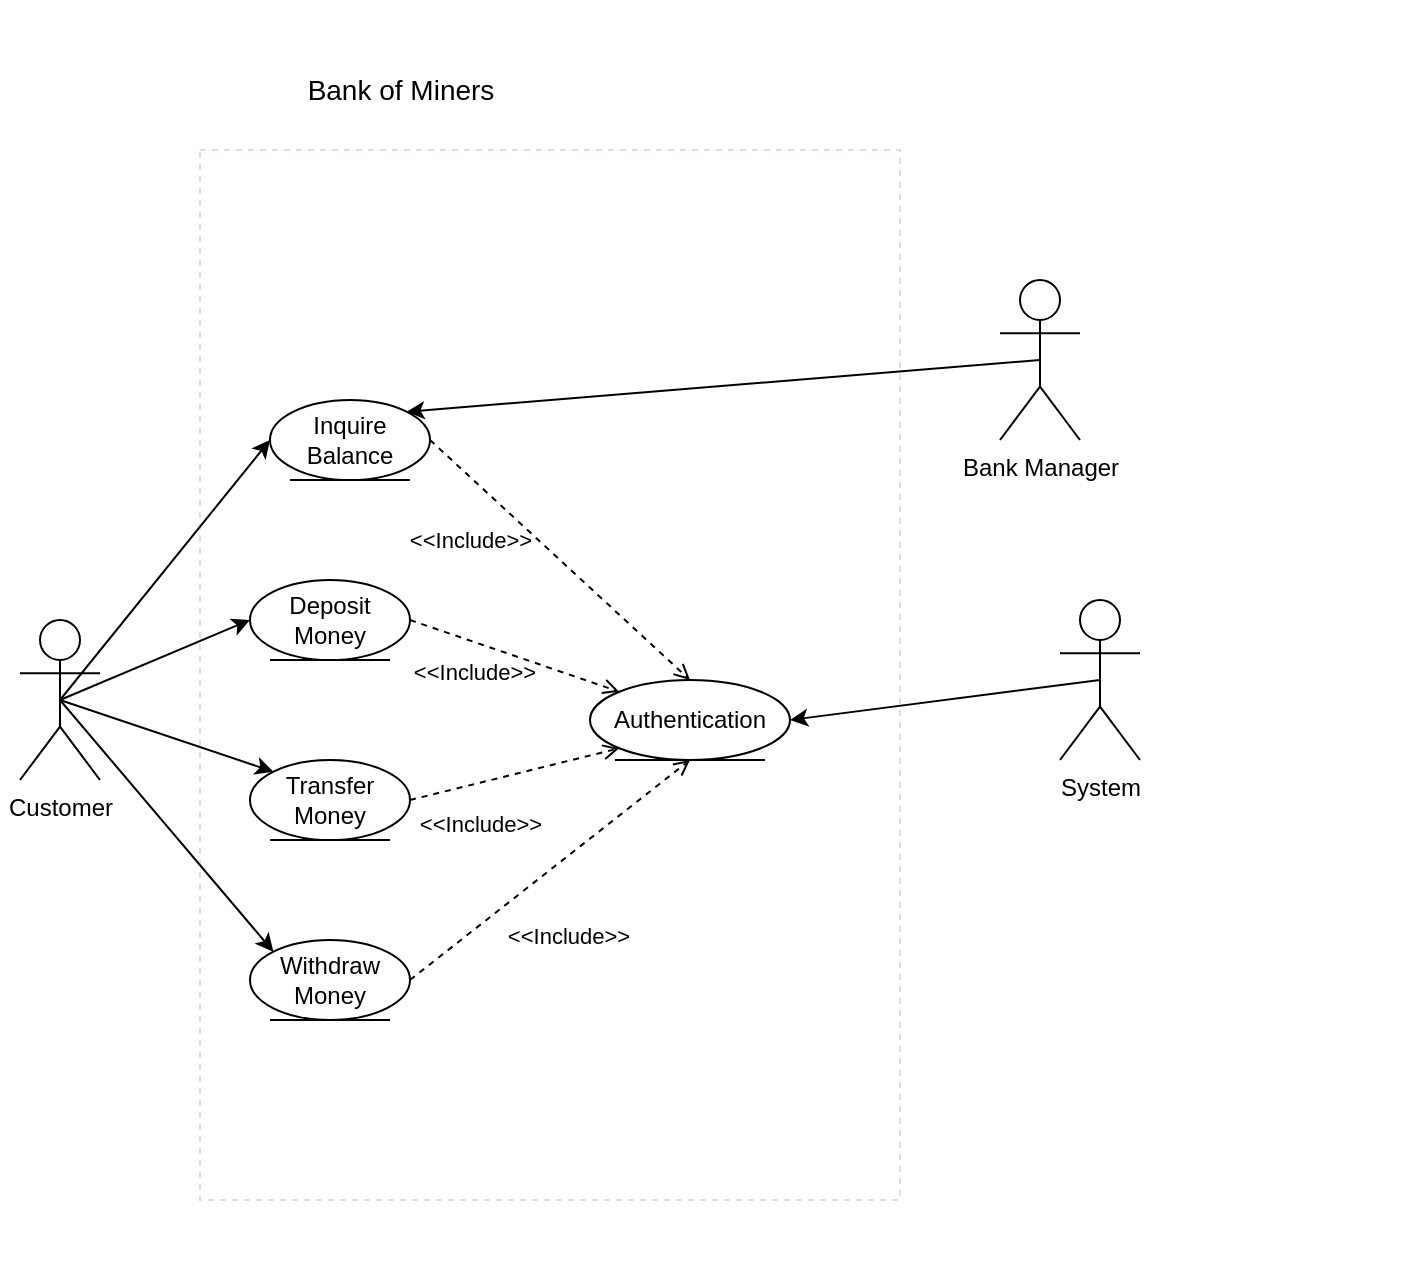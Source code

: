 <mxfile>
    <diagram id="kZj5woIK-zTp7_ELGvFs" name="Page-1">
        <mxGraphModel dx="799" dy="646" grid="1" gridSize="10" guides="1" tooltips="1" connect="1" arrows="1" fold="1" page="1" pageScale="1" pageWidth="850" pageHeight="1100" background="none" math="0" shadow="0">
            <root>
                <mxCell id="0"/>
                <mxCell id="1" parent="0"/>
                <mxCell id="38" value="" style="whiteSpace=wrap;html=1;glass=0;rounded=0;strokeColor=none;labelBackgroundColor=none;" vertex="1" parent="1">
                    <mxGeometry x="30" y="100" width="700" height="630" as="geometry"/>
                </mxCell>
                <mxCell id="39" value="" style="whiteSpace=wrap;html=1;rounded=0;glass=0;dashed=1;strokeColor=#ecdada;" vertex="1" parent="1">
                    <mxGeometry x="130" y="175" width="350" height="525" as="geometry"/>
                </mxCell>
                <mxCell id="17" style="edgeStyle=none;html=1;exitX=0.5;exitY=0.5;exitDx=0;exitDy=0;exitPerimeter=0;entryX=0;entryY=0.5;entryDx=0;entryDy=0;" parent="1" source="6" target="20" edge="1">
                    <mxGeometry relative="1" as="geometry"/>
                </mxCell>
                <mxCell id="6" value="Customer" style="shape=umlActor;verticalLabelPosition=bottom;verticalAlign=top;html=1;" parent="1" vertex="1">
                    <mxGeometry x="40" y="410" width="40" height="80" as="geometry"/>
                </mxCell>
                <mxCell id="7" value="Bank Manager" style="shape=umlActor;verticalLabelPosition=bottom;verticalAlign=top;html=1;" parent="1" vertex="1">
                    <mxGeometry x="530" y="240" width="40" height="80" as="geometry"/>
                </mxCell>
                <mxCell id="8" value="System" style="shape=umlActor;verticalLabelPosition=bottom;verticalAlign=top;html=1;" parent="1" vertex="1">
                    <mxGeometry x="560" y="400" width="40" height="80" as="geometry"/>
                </mxCell>
                <mxCell id="10" value="Transfer Money" style="ellipse;shape=umlEntity;whiteSpace=wrap;html=1;" parent="1" vertex="1">
                    <mxGeometry x="155" y="480" width="80" height="40" as="geometry"/>
                </mxCell>
                <mxCell id="18" style="edgeStyle=none;html=1;exitX=0.5;exitY=0.5;exitDx=0;exitDy=0;exitPerimeter=0;entryX=1;entryY=0;entryDx=0;entryDy=0;" parent="1" source="7" target="11" edge="1">
                    <mxGeometry relative="1" as="geometry">
                        <mxPoint x="270" y="385" as="targetPoint"/>
                    </mxGeometry>
                </mxCell>
                <mxCell id="11" value="Inquire Balance" style="ellipse;shape=umlEntity;whiteSpace=wrap;html=1;" parent="1" vertex="1">
                    <mxGeometry x="165" y="300" width="80" height="40" as="geometry"/>
                </mxCell>
                <mxCell id="21" style="edgeStyle=none;html=1;exitX=0.5;exitY=0.5;exitDx=0;exitDy=0;entryX=0;entryY=0;entryDx=0;entryDy=0;exitPerimeter=0;" parent="1" source="6" target="19" edge="1">
                    <mxGeometry relative="1" as="geometry"/>
                </mxCell>
                <mxCell id="25" style="edgeStyle=none;html=1;entryX=1;entryY=0.5;entryDx=0;entryDy=0;exitX=0.5;exitY=0.5;exitDx=0;exitDy=0;exitPerimeter=0;" parent="1" source="8" target="13" edge="1">
                    <mxGeometry relative="1" as="geometry">
                        <mxPoint x="600" y="560" as="sourcePoint"/>
                        <mxPoint x="550.0" y="450.0" as="targetPoint"/>
                        <Array as="points"/>
                    </mxGeometry>
                </mxCell>
                <mxCell id="13" value="Authentication" style="ellipse;shape=umlEntity;whiteSpace=wrap;html=1;" parent="1" vertex="1">
                    <mxGeometry x="325" y="440" width="100" height="40" as="geometry"/>
                </mxCell>
                <mxCell id="19" value="Withdraw Money" style="ellipse;shape=umlEntity;whiteSpace=wrap;html=1;" parent="1" vertex="1">
                    <mxGeometry x="155" y="570" width="80" height="40" as="geometry"/>
                </mxCell>
                <mxCell id="20" value="Deposit Money" style="ellipse;shape=umlEntity;whiteSpace=wrap;html=1;" parent="1" vertex="1">
                    <mxGeometry x="155" y="390" width="80" height="40" as="geometry"/>
                </mxCell>
                <mxCell id="27" style="edgeStyle=none;html=1;exitX=0.5;exitY=0.5;exitDx=0;exitDy=0;exitPerimeter=0;entryX=0;entryY=0.5;entryDx=0;entryDy=0;" edge="1" parent="1" source="6" target="11">
                    <mxGeometry relative="1" as="geometry">
                        <mxPoint x="425" y="329.5" as="sourcePoint"/>
                        <mxPoint x="180" y="329.5" as="targetPoint"/>
                    </mxGeometry>
                </mxCell>
                <mxCell id="30" style="edgeStyle=none;html=1;exitX=0.5;exitY=0.5;exitDx=0;exitDy=0;entryX=0;entryY=0;entryDx=0;entryDy=0;exitPerimeter=0;" edge="1" parent="1" source="6" target="10">
                    <mxGeometry relative="1" as="geometry">
                        <mxPoint x="260" y="420" as="sourcePoint"/>
                        <mxPoint x="366.716" y="425.858" as="targetPoint"/>
                        <Array as="points"/>
                    </mxGeometry>
                </mxCell>
                <mxCell id="50" value="&lt;font style=&quot;font-size: 14px;&quot;&gt;Bank of Miners&lt;/font&gt;" style="text;html=1;align=center;verticalAlign=middle;resizable=0;points=[];autosize=1.5;strokeColor=none;fillColor=none;" vertex="1" parent="1">
                    <mxGeometry x="180" y="130" width="100" height="30" as="geometry"/>
                </mxCell>
                <mxCell id="55" value="&amp;lt;&amp;lt;Include&amp;gt;&amp;gt;" style="html=1;verticalAlign=bottom;labelBackgroundColor=none;endArrow=open;endFill=0;dashed=1;exitX=1;exitY=0.5;exitDx=0;exitDy=0;entryX=0;entryY=1;entryDx=0;entryDy=0;" edge="1" parent="1" source="10" target="13">
                    <mxGeometry x="-0.473" y="-29" width="160" relative="1" as="geometry">
                        <mxPoint x="270" y="550" as="sourcePoint"/>
                        <mxPoint x="360.0" y="550" as="targetPoint"/>
                        <mxPoint as="offset"/>
                    </mxGeometry>
                </mxCell>
                <mxCell id="63" value="&amp;lt;&amp;lt;Include&amp;gt;&amp;gt;" style="html=1;verticalAlign=bottom;labelBackgroundColor=none;endArrow=open;endFill=0;dashed=1;exitX=1;exitY=0.5;exitDx=0;exitDy=0;entryX=0.5;entryY=1;entryDx=0;entryDy=0;" edge="1" parent="1" source="19" target="13">
                    <mxGeometry x="-0.209" y="-38" width="160" relative="1" as="geometry">
                        <mxPoint x="210" y="530" as="sourcePoint"/>
                        <mxPoint x="335" y="420.0" as="targetPoint"/>
                        <mxPoint y="1" as="offset"/>
                    </mxGeometry>
                </mxCell>
                <mxCell id="64" value="&amp;lt;&amp;lt;Include&amp;gt;&amp;gt;" style="html=1;verticalAlign=bottom;labelBackgroundColor=none;endArrow=open;endFill=0;dashed=1;exitX=1;exitY=0.5;exitDx=0;exitDy=0;entryX=0;entryY=0;entryDx=0;entryDy=0;" edge="1" parent="1" source="20" target="13">
                    <mxGeometry x="-0.237" y="-23" width="160" relative="1" as="geometry">
                        <mxPoint x="240" y="410" as="sourcePoint"/>
                        <mxPoint x="365" y="300.0" as="targetPoint"/>
                        <mxPoint as="offset"/>
                    </mxGeometry>
                </mxCell>
                <mxCell id="66" value="&amp;lt;&amp;lt;Include&amp;gt;&amp;gt;" style="html=1;verticalAlign=bottom;labelBackgroundColor=none;endArrow=open;endFill=0;dashed=1;exitX=1;exitY=0.5;exitDx=0;exitDy=0;entryX=0.5;entryY=0;entryDx=0;entryDy=0;" edge="1" parent="1" source="11" target="13">
                    <mxGeometry x="-0.374" y="-31" width="160" relative="1" as="geometry">
                        <mxPoint x="290" y="310" as="sourcePoint"/>
                        <mxPoint x="420" y="440" as="targetPoint"/>
                        <mxPoint y="-1" as="offset"/>
                    </mxGeometry>
                </mxCell>
            </root>
        </mxGraphModel>
    </diagram>
</mxfile>